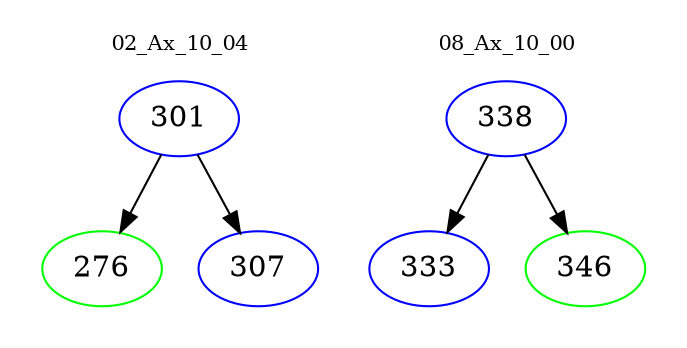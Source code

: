 digraph{
subgraph cluster_0 {
color = white
label = "02_Ax_10_04";
fontsize=10;
T0_301 [label="301", color="blue"]
T0_301 -> T0_276 [color="black"]
T0_276 [label="276", color="green"]
T0_301 -> T0_307 [color="black"]
T0_307 [label="307", color="blue"]
}
subgraph cluster_1 {
color = white
label = "08_Ax_10_00";
fontsize=10;
T1_338 [label="338", color="blue"]
T1_338 -> T1_333 [color="black"]
T1_333 [label="333", color="blue"]
T1_338 -> T1_346 [color="black"]
T1_346 [label="346", color="green"]
}
}
